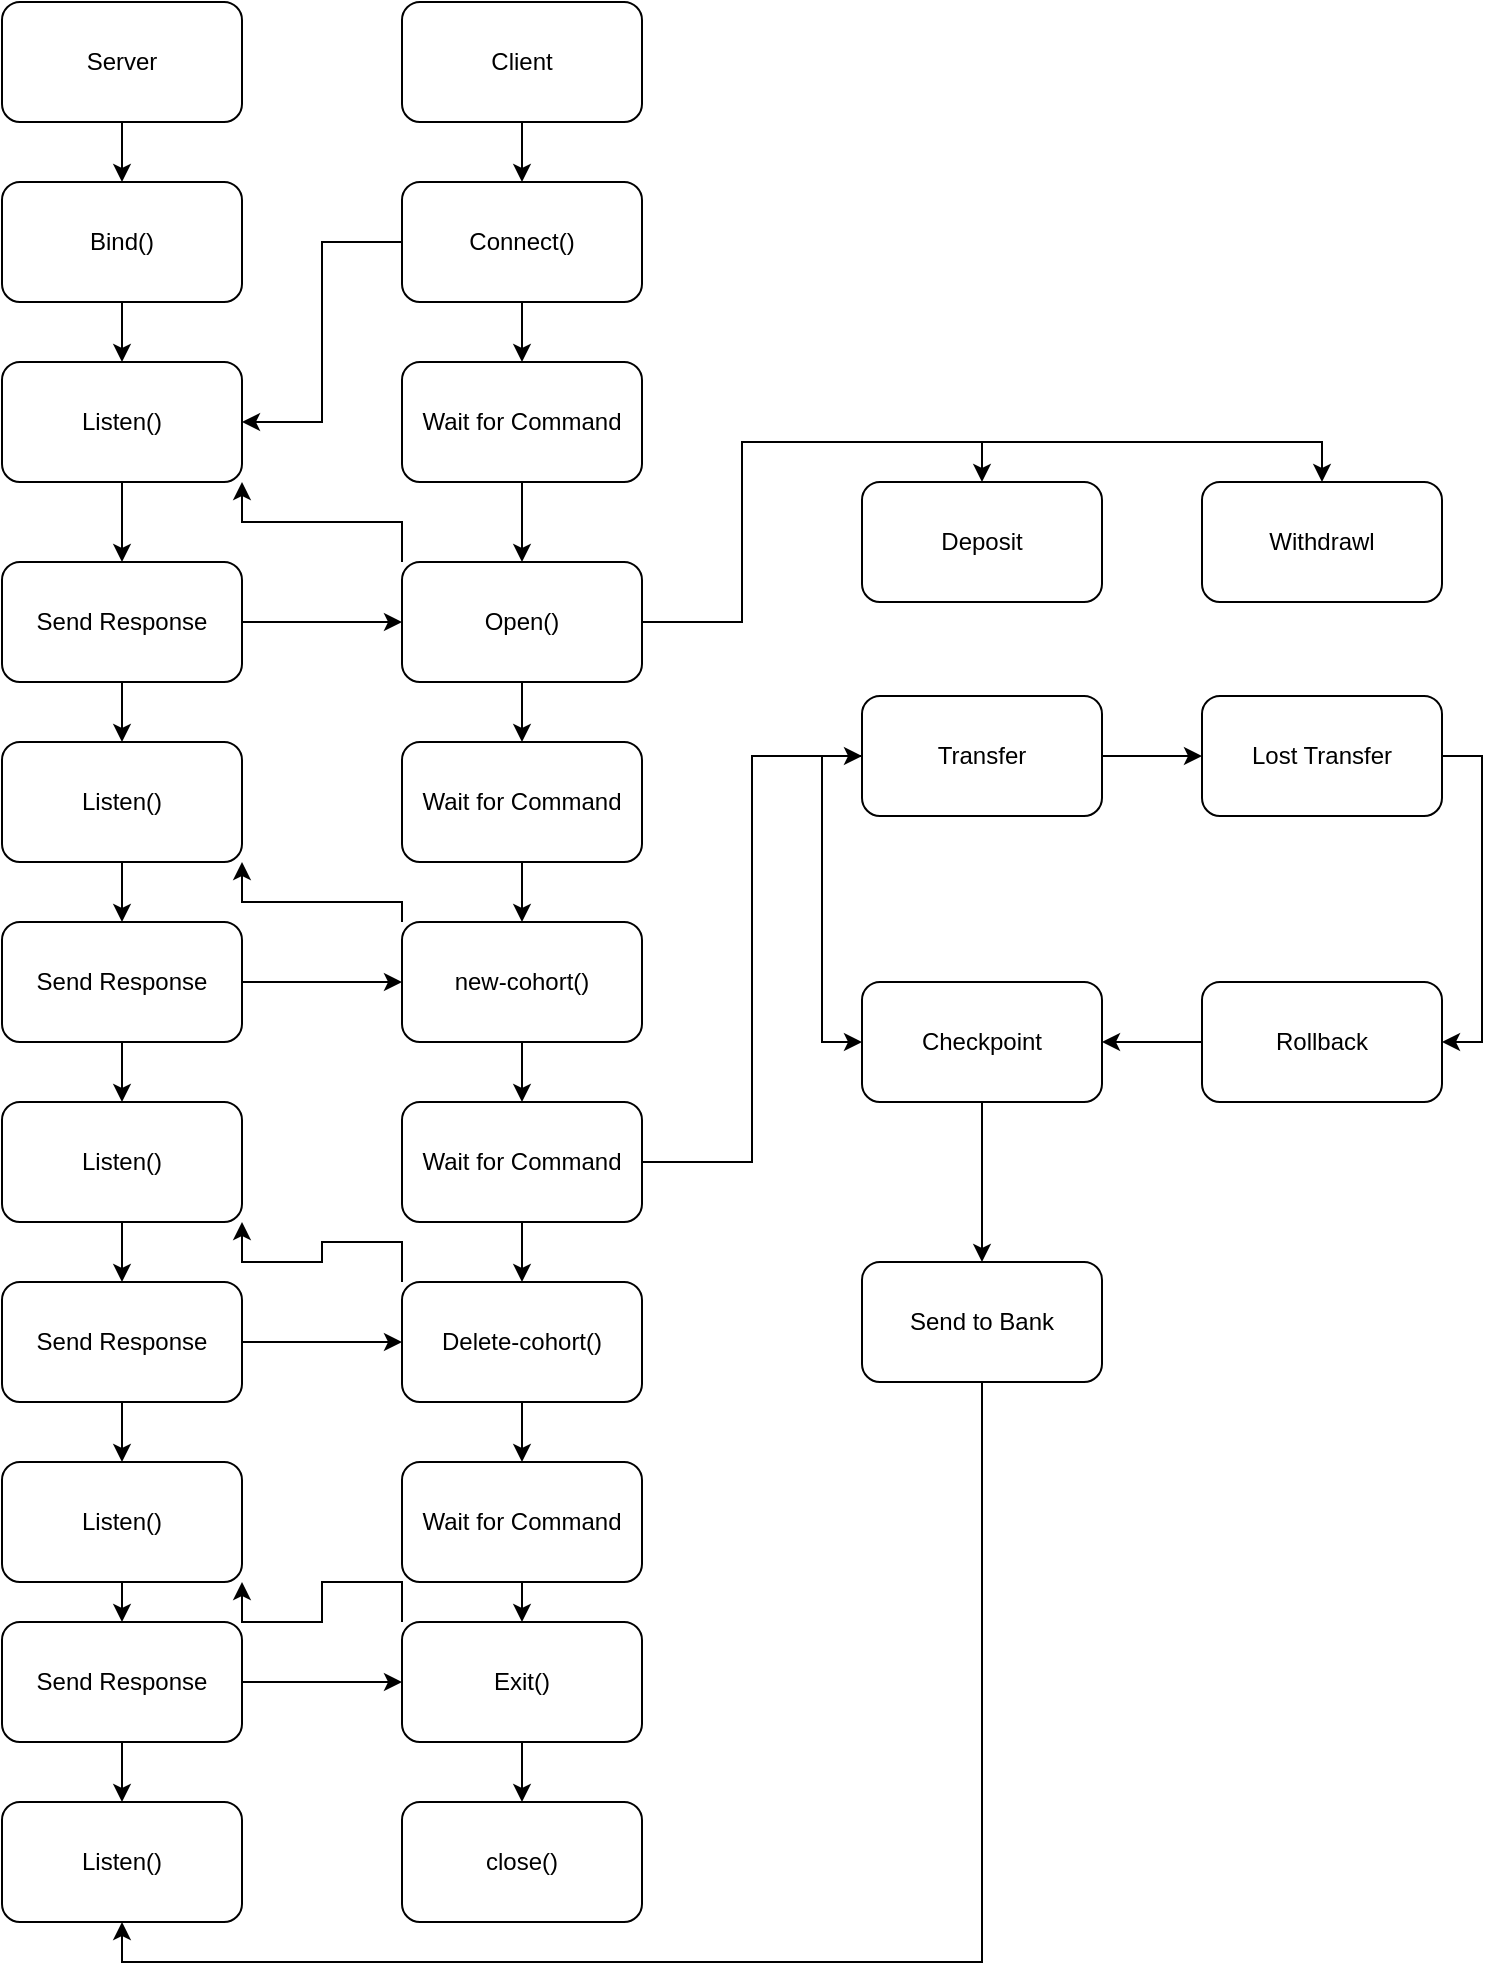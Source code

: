 <mxfile version="20.8.22" type="device"><diagram name="Page-1" id="moDfmNdoHxs64oAX-zH3"><mxGraphModel dx="904" dy="1605" grid="1" gridSize="10" guides="1" tooltips="1" connect="1" arrows="1" fold="1" page="1" pageScale="1" pageWidth="850" pageHeight="1100" math="0" shadow="0"><root><mxCell id="0"/><mxCell id="1" parent="0"/><mxCell id="FAvvIN2ZYo-ruSeNGM7j-5" style="edgeStyle=orthogonalEdgeStyle;rounded=0;orthogonalLoop=1;jettySize=auto;html=1;exitX=0.5;exitY=1;exitDx=0;exitDy=0;entryX=0.5;entryY=0;entryDx=0;entryDy=0;" parent="1" source="FAvvIN2ZYo-ruSeNGM7j-1" target="FAvvIN2ZYo-ruSeNGM7j-3" edge="1"><mxGeometry relative="1" as="geometry"/></mxCell><mxCell id="FAvvIN2ZYo-ruSeNGM7j-1" value="Server" style="rounded=1;whiteSpace=wrap;html=1;" parent="1" vertex="1"><mxGeometry x="40" y="60" width="120" height="60" as="geometry"/></mxCell><mxCell id="FAvvIN2ZYo-ruSeNGM7j-9" style="edgeStyle=orthogonalEdgeStyle;rounded=0;orthogonalLoop=1;jettySize=auto;html=1;exitX=0.5;exitY=1;exitDx=0;exitDy=0;entryX=0.5;entryY=0;entryDx=0;entryDy=0;" parent="1" source="FAvvIN2ZYo-ruSeNGM7j-2" target="FAvvIN2ZYo-ruSeNGM7j-7" edge="1"><mxGeometry relative="1" as="geometry"/></mxCell><mxCell id="FAvvIN2ZYo-ruSeNGM7j-2" value="Client" style="rounded=1;whiteSpace=wrap;html=1;" parent="1" vertex="1"><mxGeometry x="240" y="60" width="120" height="60" as="geometry"/></mxCell><mxCell id="FAvvIN2ZYo-ruSeNGM7j-6" style="edgeStyle=orthogonalEdgeStyle;rounded=0;orthogonalLoop=1;jettySize=auto;html=1;exitX=0.5;exitY=1;exitDx=0;exitDy=0;entryX=0.5;entryY=0;entryDx=0;entryDy=0;" parent="1" source="FAvvIN2ZYo-ruSeNGM7j-3" target="FAvvIN2ZYo-ruSeNGM7j-4" edge="1"><mxGeometry relative="1" as="geometry"/></mxCell><mxCell id="FAvvIN2ZYo-ruSeNGM7j-3" value="Bind()" style="rounded=1;whiteSpace=wrap;html=1;" parent="1" vertex="1"><mxGeometry x="40" y="150" width="120" height="60" as="geometry"/></mxCell><mxCell id="FAvvIN2ZYo-ruSeNGM7j-14" style="edgeStyle=orthogonalEdgeStyle;rounded=0;orthogonalLoop=1;jettySize=auto;html=1;exitX=0.5;exitY=1;exitDx=0;exitDy=0;entryX=0.5;entryY=0;entryDx=0;entryDy=0;" parent="1" source="FAvvIN2ZYo-ruSeNGM7j-4" target="FAvvIN2ZYo-ruSeNGM7j-12" edge="1"><mxGeometry relative="1" as="geometry"/></mxCell><mxCell id="FAvvIN2ZYo-ruSeNGM7j-4" value="Listen()" style="rounded=1;whiteSpace=wrap;html=1;" parent="1" vertex="1"><mxGeometry x="40" y="240" width="120" height="60" as="geometry"/></mxCell><mxCell id="FAvvIN2ZYo-ruSeNGM7j-8" style="edgeStyle=orthogonalEdgeStyle;rounded=0;orthogonalLoop=1;jettySize=auto;html=1;exitX=0;exitY=0.5;exitDx=0;exitDy=0;entryX=1;entryY=0.5;entryDx=0;entryDy=0;" parent="1" source="FAvvIN2ZYo-ruSeNGM7j-7" target="FAvvIN2ZYo-ruSeNGM7j-4" edge="1"><mxGeometry relative="1" as="geometry"/></mxCell><mxCell id="FAvvIN2ZYo-ruSeNGM7j-21" style="edgeStyle=orthogonalEdgeStyle;rounded=0;orthogonalLoop=1;jettySize=auto;html=1;exitX=0.5;exitY=1;exitDx=0;exitDy=0;entryX=0.5;entryY=0;entryDx=0;entryDy=0;" parent="1" source="FAvvIN2ZYo-ruSeNGM7j-7" target="FAvvIN2ZYo-ruSeNGM7j-18" edge="1"><mxGeometry relative="1" as="geometry"/></mxCell><mxCell id="FAvvIN2ZYo-ruSeNGM7j-7" value="Connect()" style="rounded=1;whiteSpace=wrap;html=1;" parent="1" vertex="1"><mxGeometry x="240" y="150" width="120" height="60" as="geometry"/></mxCell><mxCell id="FAvvIN2ZYo-ruSeNGM7j-11" style="edgeStyle=orthogonalEdgeStyle;rounded=0;orthogonalLoop=1;jettySize=auto;html=1;exitX=0;exitY=0;exitDx=0;exitDy=0;entryX=1;entryY=1;entryDx=0;entryDy=0;" parent="1" source="FAvvIN2ZYo-ruSeNGM7j-10" target="FAvvIN2ZYo-ruSeNGM7j-4" edge="1"><mxGeometry relative="1" as="geometry"/></mxCell><mxCell id="FAvvIN2ZYo-ruSeNGM7j-23" style="edgeStyle=orthogonalEdgeStyle;rounded=0;orthogonalLoop=1;jettySize=auto;html=1;exitX=0.5;exitY=1;exitDx=0;exitDy=0;entryX=0.5;entryY=0;entryDx=0;entryDy=0;" parent="1" source="FAvvIN2ZYo-ruSeNGM7j-10" target="FAvvIN2ZYo-ruSeNGM7j-22" edge="1"><mxGeometry relative="1" as="geometry"/></mxCell><mxCell id="H3NySGUWWtJNLVggjhQ6-18" style="edgeStyle=orthogonalEdgeStyle;rounded=0;orthogonalLoop=1;jettySize=auto;html=1;exitX=1;exitY=0.5;exitDx=0;exitDy=0;entryX=0.5;entryY=0;entryDx=0;entryDy=0;" edge="1" parent="1" source="FAvvIN2ZYo-ruSeNGM7j-10" target="H3NySGUWWtJNLVggjhQ6-1"><mxGeometry relative="1" as="geometry"><Array as="points"><mxPoint x="410" y="370"/><mxPoint x="410" y="280"/><mxPoint x="530" y="280"/></Array></mxGeometry></mxCell><mxCell id="H3NySGUWWtJNLVggjhQ6-19" style="edgeStyle=orthogonalEdgeStyle;rounded=0;orthogonalLoop=1;jettySize=auto;html=1;exitX=1;exitY=0.5;exitDx=0;exitDy=0;entryX=0.5;entryY=0;entryDx=0;entryDy=0;" edge="1" parent="1" source="FAvvIN2ZYo-ruSeNGM7j-10" target="H3NySGUWWtJNLVggjhQ6-2"><mxGeometry relative="1" as="geometry"><Array as="points"><mxPoint x="410" y="370"/><mxPoint x="410" y="280"/><mxPoint x="700" y="280"/></Array></mxGeometry></mxCell><mxCell id="FAvvIN2ZYo-ruSeNGM7j-10" value="Open()" style="rounded=1;whiteSpace=wrap;html=1;" parent="1" vertex="1"><mxGeometry x="240" y="340" width="120" height="60" as="geometry"/></mxCell><mxCell id="FAvvIN2ZYo-ruSeNGM7j-15" style="edgeStyle=orthogonalEdgeStyle;rounded=0;orthogonalLoop=1;jettySize=auto;html=1;exitX=1;exitY=0.5;exitDx=0;exitDy=0;" parent="1" source="FAvvIN2ZYo-ruSeNGM7j-12" target="FAvvIN2ZYo-ruSeNGM7j-10" edge="1"><mxGeometry relative="1" as="geometry"/></mxCell><mxCell id="FAvvIN2ZYo-ruSeNGM7j-17" style="edgeStyle=orthogonalEdgeStyle;rounded=0;orthogonalLoop=1;jettySize=auto;html=1;exitX=0.5;exitY=1;exitDx=0;exitDy=0;entryX=0.5;entryY=0;entryDx=0;entryDy=0;" parent="1" source="FAvvIN2ZYo-ruSeNGM7j-12" target="FAvvIN2ZYo-ruSeNGM7j-16" edge="1"><mxGeometry relative="1" as="geometry"/></mxCell><mxCell id="FAvvIN2ZYo-ruSeNGM7j-12" value="Send Response" style="rounded=1;whiteSpace=wrap;html=1;" parent="1" vertex="1"><mxGeometry x="40" y="340" width="120" height="60" as="geometry"/></mxCell><mxCell id="FAvvIN2ZYo-ruSeNGM7j-28" style="edgeStyle=orthogonalEdgeStyle;rounded=0;orthogonalLoop=1;jettySize=auto;html=1;exitX=0.5;exitY=1;exitDx=0;exitDy=0;entryX=0.5;entryY=0;entryDx=0;entryDy=0;" parent="1" source="FAvvIN2ZYo-ruSeNGM7j-16" target="FAvvIN2ZYo-ruSeNGM7j-27" edge="1"><mxGeometry relative="1" as="geometry"/></mxCell><mxCell id="FAvvIN2ZYo-ruSeNGM7j-16" value="Listen()" style="rounded=1;whiteSpace=wrap;html=1;" parent="1" vertex="1"><mxGeometry x="40" y="430" width="120" height="60" as="geometry"/></mxCell><mxCell id="FAvvIN2ZYo-ruSeNGM7j-19" style="edgeStyle=orthogonalEdgeStyle;rounded=0;orthogonalLoop=1;jettySize=auto;html=1;exitX=0.5;exitY=1;exitDx=0;exitDy=0;entryX=0.5;entryY=0;entryDx=0;entryDy=0;" parent="1" source="FAvvIN2ZYo-ruSeNGM7j-18" target="FAvvIN2ZYo-ruSeNGM7j-10" edge="1"><mxGeometry relative="1" as="geometry"/></mxCell><mxCell id="FAvvIN2ZYo-ruSeNGM7j-18" value="Wait for Command" style="rounded=1;whiteSpace=wrap;html=1;" parent="1" vertex="1"><mxGeometry x="240" y="240" width="120" height="60" as="geometry"/></mxCell><mxCell id="FAvvIN2ZYo-ruSeNGM7j-30" style="edgeStyle=orthogonalEdgeStyle;rounded=0;orthogonalLoop=1;jettySize=auto;html=1;exitX=0.5;exitY=1;exitDx=0;exitDy=0;entryX=0.5;entryY=0;entryDx=0;entryDy=0;" parent="1" source="FAvvIN2ZYo-ruSeNGM7j-22" target="FAvvIN2ZYo-ruSeNGM7j-24" edge="1"><mxGeometry relative="1" as="geometry"/></mxCell><mxCell id="FAvvIN2ZYo-ruSeNGM7j-22" value="Wait for Command" style="rounded=1;whiteSpace=wrap;html=1;" parent="1" vertex="1"><mxGeometry x="240" y="430" width="120" height="60" as="geometry"/></mxCell><mxCell id="FAvvIN2ZYo-ruSeNGM7j-25" style="edgeStyle=orthogonalEdgeStyle;rounded=0;orthogonalLoop=1;jettySize=auto;html=1;exitX=0;exitY=0;exitDx=0;exitDy=0;entryX=1;entryY=1;entryDx=0;entryDy=0;" parent="1" source="FAvvIN2ZYo-ruSeNGM7j-24" target="FAvvIN2ZYo-ruSeNGM7j-16" edge="1"><mxGeometry relative="1" as="geometry"><Array as="points"><mxPoint x="240" y="510"/><mxPoint x="160" y="510"/></Array></mxGeometry></mxCell><mxCell id="FAvvIN2ZYo-ruSeNGM7j-32" style="edgeStyle=orthogonalEdgeStyle;rounded=0;orthogonalLoop=1;jettySize=auto;html=1;exitX=0.5;exitY=1;exitDx=0;exitDy=0;entryX=0.5;entryY=0;entryDx=0;entryDy=0;" parent="1" source="FAvvIN2ZYo-ruSeNGM7j-24" target="FAvvIN2ZYo-ruSeNGM7j-31" edge="1"><mxGeometry relative="1" as="geometry"/></mxCell><mxCell id="H3NySGUWWtJNLVggjhQ6-9" style="edgeStyle=orthogonalEdgeStyle;rounded=0;orthogonalLoop=1;jettySize=auto;html=1;exitX=1;exitY=0.5;exitDx=0;exitDy=0;entryX=0;entryY=0.5;entryDx=0;entryDy=0;" edge="1" parent="1" source="FAvvIN2ZYo-ruSeNGM7j-31" target="H3NySGUWWtJNLVggjhQ6-3"><mxGeometry relative="1" as="geometry"/></mxCell><mxCell id="FAvvIN2ZYo-ruSeNGM7j-24" value="new-cohort()" style="rounded=1;whiteSpace=wrap;html=1;" parent="1" vertex="1"><mxGeometry x="240" y="520" width="120" height="60" as="geometry"/></mxCell><mxCell id="FAvvIN2ZYo-ruSeNGM7j-29" style="edgeStyle=orthogonalEdgeStyle;rounded=0;orthogonalLoop=1;jettySize=auto;html=1;exitX=1;exitY=0.5;exitDx=0;exitDy=0;" parent="1" source="FAvvIN2ZYo-ruSeNGM7j-27" target="FAvvIN2ZYo-ruSeNGM7j-24" edge="1"><mxGeometry relative="1" as="geometry"/></mxCell><mxCell id="FAvvIN2ZYo-ruSeNGM7j-34" style="edgeStyle=orthogonalEdgeStyle;rounded=0;orthogonalLoop=1;jettySize=auto;html=1;exitX=0.5;exitY=1;exitDx=0;exitDy=0;entryX=0.5;entryY=0;entryDx=0;entryDy=0;" parent="1" source="FAvvIN2ZYo-ruSeNGM7j-27" target="FAvvIN2ZYo-ruSeNGM7j-33" edge="1"><mxGeometry relative="1" as="geometry"/></mxCell><mxCell id="FAvvIN2ZYo-ruSeNGM7j-27" value="Send Response" style="rounded=1;whiteSpace=wrap;html=1;" parent="1" vertex="1"><mxGeometry x="40" y="520" width="120" height="60" as="geometry"/></mxCell><mxCell id="FAvvIN2ZYo-ruSeNGM7j-40" style="edgeStyle=orthogonalEdgeStyle;rounded=0;orthogonalLoop=1;jettySize=auto;html=1;exitX=0.5;exitY=1;exitDx=0;exitDy=0;entryX=0.5;entryY=0;entryDx=0;entryDy=0;" parent="1" source="FAvvIN2ZYo-ruSeNGM7j-31" target="FAvvIN2ZYo-ruSeNGM7j-35" edge="1"><mxGeometry relative="1" as="geometry"/></mxCell><mxCell id="FAvvIN2ZYo-ruSeNGM7j-31" value="Wait for Command" style="rounded=1;whiteSpace=wrap;html=1;" parent="1" vertex="1"><mxGeometry x="240" y="610" width="120" height="60" as="geometry"/></mxCell><mxCell id="FAvvIN2ZYo-ruSeNGM7j-38" style="edgeStyle=orthogonalEdgeStyle;rounded=0;orthogonalLoop=1;jettySize=auto;html=1;exitX=0.5;exitY=1;exitDx=0;exitDy=0;entryX=0.5;entryY=0;entryDx=0;entryDy=0;" parent="1" source="FAvvIN2ZYo-ruSeNGM7j-33" target="FAvvIN2ZYo-ruSeNGM7j-37" edge="1"><mxGeometry relative="1" as="geometry"/></mxCell><mxCell id="FAvvIN2ZYo-ruSeNGM7j-33" value="Listen()" style="rounded=1;whiteSpace=wrap;html=1;" parent="1" vertex="1"><mxGeometry x="40" y="610" width="120" height="60" as="geometry"/></mxCell><mxCell id="FAvvIN2ZYo-ruSeNGM7j-36" style="edgeStyle=orthogonalEdgeStyle;rounded=0;orthogonalLoop=1;jettySize=auto;html=1;exitX=0;exitY=0;exitDx=0;exitDy=0;entryX=1;entryY=1;entryDx=0;entryDy=0;" parent="1" source="FAvvIN2ZYo-ruSeNGM7j-35" target="FAvvIN2ZYo-ruSeNGM7j-33" edge="1"><mxGeometry relative="1" as="geometry"/></mxCell><mxCell id="FAvvIN2ZYo-ruSeNGM7j-42" style="edgeStyle=orthogonalEdgeStyle;rounded=0;orthogonalLoop=1;jettySize=auto;html=1;exitX=0.5;exitY=1;exitDx=0;exitDy=0;entryX=0.5;entryY=0;entryDx=0;entryDy=0;" parent="1" source="FAvvIN2ZYo-ruSeNGM7j-35" target="FAvvIN2ZYo-ruSeNGM7j-41" edge="1"><mxGeometry relative="1" as="geometry"/></mxCell><mxCell id="FAvvIN2ZYo-ruSeNGM7j-35" value="Delete-cohort()" style="rounded=1;whiteSpace=wrap;html=1;" parent="1" vertex="1"><mxGeometry x="240" y="700" width="120" height="60" as="geometry"/></mxCell><mxCell id="FAvvIN2ZYo-ruSeNGM7j-39" style="edgeStyle=orthogonalEdgeStyle;rounded=0;orthogonalLoop=1;jettySize=auto;html=1;exitX=1;exitY=0.5;exitDx=0;exitDy=0;" parent="1" source="FAvvIN2ZYo-ruSeNGM7j-37" target="FAvvIN2ZYo-ruSeNGM7j-35" edge="1"><mxGeometry relative="1" as="geometry"/></mxCell><mxCell id="FAvvIN2ZYo-ruSeNGM7j-44" style="edgeStyle=orthogonalEdgeStyle;rounded=0;orthogonalLoop=1;jettySize=auto;html=1;exitX=0.5;exitY=1;exitDx=0;exitDy=0;entryX=0.5;entryY=0;entryDx=0;entryDy=0;" parent="1" source="FAvvIN2ZYo-ruSeNGM7j-37" target="FAvvIN2ZYo-ruSeNGM7j-43" edge="1"><mxGeometry relative="1" as="geometry"/></mxCell><mxCell id="FAvvIN2ZYo-ruSeNGM7j-37" value="Send Response" style="rounded=1;whiteSpace=wrap;html=1;" parent="1" vertex="1"><mxGeometry x="40" y="700" width="120" height="60" as="geometry"/></mxCell><mxCell id="FAvvIN2ZYo-ruSeNGM7j-47" style="edgeStyle=orthogonalEdgeStyle;rounded=0;orthogonalLoop=1;jettySize=auto;html=1;exitX=0.5;exitY=1;exitDx=0;exitDy=0;entryX=0.5;entryY=0;entryDx=0;entryDy=0;" parent="1" source="FAvvIN2ZYo-ruSeNGM7j-41" target="FAvvIN2ZYo-ruSeNGM7j-45" edge="1"><mxGeometry relative="1" as="geometry"/></mxCell><mxCell id="FAvvIN2ZYo-ruSeNGM7j-41" value="Wait for Command" style="rounded=1;whiteSpace=wrap;html=1;" parent="1" vertex="1"><mxGeometry x="240" y="790" width="120" height="60" as="geometry"/></mxCell><mxCell id="FAvvIN2ZYo-ruSeNGM7j-50" style="edgeStyle=orthogonalEdgeStyle;rounded=0;orthogonalLoop=1;jettySize=auto;html=1;exitX=0.5;exitY=1;exitDx=0;exitDy=0;entryX=0.5;entryY=0;entryDx=0;entryDy=0;" parent="1" source="FAvvIN2ZYo-ruSeNGM7j-43" target="FAvvIN2ZYo-ruSeNGM7j-48" edge="1"><mxGeometry relative="1" as="geometry"/></mxCell><mxCell id="FAvvIN2ZYo-ruSeNGM7j-43" value="Listen()" style="rounded=1;whiteSpace=wrap;html=1;" parent="1" vertex="1"><mxGeometry x="40" y="790" width="120" height="60" as="geometry"/></mxCell><mxCell id="FAvvIN2ZYo-ruSeNGM7j-46" style="edgeStyle=orthogonalEdgeStyle;rounded=0;orthogonalLoop=1;jettySize=auto;html=1;exitX=0;exitY=0;exitDx=0;exitDy=0;entryX=1;entryY=1;entryDx=0;entryDy=0;" parent="1" source="FAvvIN2ZYo-ruSeNGM7j-45" target="FAvvIN2ZYo-ruSeNGM7j-43" edge="1"><mxGeometry relative="1" as="geometry"/></mxCell><mxCell id="FAvvIN2ZYo-ruSeNGM7j-54" style="edgeStyle=orthogonalEdgeStyle;rounded=0;orthogonalLoop=1;jettySize=auto;html=1;exitX=0.5;exitY=1;exitDx=0;exitDy=0;entryX=0.5;entryY=0;entryDx=0;entryDy=0;" parent="1" source="FAvvIN2ZYo-ruSeNGM7j-45" target="FAvvIN2ZYo-ruSeNGM7j-53" edge="1"><mxGeometry relative="1" as="geometry"/></mxCell><mxCell id="FAvvIN2ZYo-ruSeNGM7j-45" value="Exit()" style="rounded=1;whiteSpace=wrap;html=1;" parent="1" vertex="1"><mxGeometry x="240" y="870" width="120" height="60" as="geometry"/></mxCell><mxCell id="FAvvIN2ZYo-ruSeNGM7j-49" style="edgeStyle=orthogonalEdgeStyle;rounded=0;orthogonalLoop=1;jettySize=auto;html=1;exitX=1;exitY=0.5;exitDx=0;exitDy=0;entryX=0;entryY=0.5;entryDx=0;entryDy=0;" parent="1" source="FAvvIN2ZYo-ruSeNGM7j-48" target="FAvvIN2ZYo-ruSeNGM7j-45" edge="1"><mxGeometry relative="1" as="geometry"/></mxCell><mxCell id="FAvvIN2ZYo-ruSeNGM7j-52" style="edgeStyle=orthogonalEdgeStyle;rounded=0;orthogonalLoop=1;jettySize=auto;html=1;exitX=0.5;exitY=1;exitDx=0;exitDy=0;entryX=0.5;entryY=0;entryDx=0;entryDy=0;" parent="1" source="FAvvIN2ZYo-ruSeNGM7j-48" target="FAvvIN2ZYo-ruSeNGM7j-51" edge="1"><mxGeometry relative="1" as="geometry"/></mxCell><mxCell id="FAvvIN2ZYo-ruSeNGM7j-48" value="Send Response" style="rounded=1;whiteSpace=wrap;html=1;" parent="1" vertex="1"><mxGeometry x="40" y="870" width="120" height="60" as="geometry"/></mxCell><mxCell id="FAvvIN2ZYo-ruSeNGM7j-51" value="Listen()" style="rounded=1;whiteSpace=wrap;html=1;" parent="1" vertex="1"><mxGeometry x="40" y="960" width="120" height="60" as="geometry"/></mxCell><mxCell id="FAvvIN2ZYo-ruSeNGM7j-53" value="close()" style="rounded=1;whiteSpace=wrap;html=1;" parent="1" vertex="1"><mxGeometry x="240" y="960" width="120" height="60" as="geometry"/></mxCell><mxCell id="H3NySGUWWtJNLVggjhQ6-1" value="Deposit" style="rounded=1;whiteSpace=wrap;html=1;" vertex="1" parent="1"><mxGeometry x="470" y="300" width="120" height="60" as="geometry"/></mxCell><mxCell id="H3NySGUWWtJNLVggjhQ6-2" value="Withdrawl" style="rounded=1;whiteSpace=wrap;html=1;" vertex="1" parent="1"><mxGeometry x="640" y="300" width="120" height="60" as="geometry"/></mxCell><mxCell id="H3NySGUWWtJNLVggjhQ6-10" style="edgeStyle=orthogonalEdgeStyle;rounded=0;orthogonalLoop=1;jettySize=auto;html=1;exitX=0;exitY=0.5;exitDx=0;exitDy=0;entryX=0;entryY=0.5;entryDx=0;entryDy=0;" edge="1" parent="1" source="H3NySGUWWtJNLVggjhQ6-3" target="H3NySGUWWtJNLVggjhQ6-5"><mxGeometry relative="1" as="geometry"/></mxCell><mxCell id="H3NySGUWWtJNLVggjhQ6-13" style="edgeStyle=orthogonalEdgeStyle;rounded=0;orthogonalLoop=1;jettySize=auto;html=1;exitX=1;exitY=0.5;exitDx=0;exitDy=0;entryX=0;entryY=0.5;entryDx=0;entryDy=0;" edge="1" parent="1" source="H3NySGUWWtJNLVggjhQ6-3" target="H3NySGUWWtJNLVggjhQ6-4"><mxGeometry relative="1" as="geometry"/></mxCell><mxCell id="H3NySGUWWtJNLVggjhQ6-3" value="Transfer" style="rounded=1;whiteSpace=wrap;html=1;" vertex="1" parent="1"><mxGeometry x="470" y="407" width="120" height="60" as="geometry"/></mxCell><mxCell id="H3NySGUWWtJNLVggjhQ6-12" style="edgeStyle=orthogonalEdgeStyle;rounded=0;orthogonalLoop=1;jettySize=auto;html=1;exitX=1;exitY=0.5;exitDx=0;exitDy=0;entryX=1;entryY=0.5;entryDx=0;entryDy=0;" edge="1" parent="1" source="H3NySGUWWtJNLVggjhQ6-4" target="H3NySGUWWtJNLVggjhQ6-6"><mxGeometry relative="1" as="geometry"/></mxCell><mxCell id="H3NySGUWWtJNLVggjhQ6-4" value="Lost Transfer" style="rounded=1;whiteSpace=wrap;html=1;" vertex="1" parent="1"><mxGeometry x="640" y="407" width="120" height="60" as="geometry"/></mxCell><mxCell id="H3NySGUWWtJNLVggjhQ6-16" style="edgeStyle=orthogonalEdgeStyle;rounded=0;orthogonalLoop=1;jettySize=auto;html=1;exitX=0.5;exitY=1;exitDx=0;exitDy=0;entryX=0.5;entryY=0;entryDx=0;entryDy=0;" edge="1" parent="1" source="H3NySGUWWtJNLVggjhQ6-5" target="H3NySGUWWtJNLVggjhQ6-14"><mxGeometry relative="1" as="geometry"/></mxCell><mxCell id="H3NySGUWWtJNLVggjhQ6-5" value="Checkpoint" style="rounded=1;whiteSpace=wrap;html=1;" vertex="1" parent="1"><mxGeometry x="470" y="550" width="120" height="60" as="geometry"/></mxCell><mxCell id="H3NySGUWWtJNLVggjhQ6-15" style="edgeStyle=orthogonalEdgeStyle;rounded=0;orthogonalLoop=1;jettySize=auto;html=1;exitX=0;exitY=0.5;exitDx=0;exitDy=0;entryX=1;entryY=0.5;entryDx=0;entryDy=0;" edge="1" parent="1" source="H3NySGUWWtJNLVggjhQ6-6" target="H3NySGUWWtJNLVggjhQ6-5"><mxGeometry relative="1" as="geometry"/></mxCell><mxCell id="H3NySGUWWtJNLVggjhQ6-6" value="Rollback" style="rounded=1;whiteSpace=wrap;html=1;" vertex="1" parent="1"><mxGeometry x="640" y="550" width="120" height="60" as="geometry"/></mxCell><mxCell id="H3NySGUWWtJNLVggjhQ6-17" style="edgeStyle=orthogonalEdgeStyle;rounded=0;orthogonalLoop=1;jettySize=auto;html=1;exitX=0.5;exitY=1;exitDx=0;exitDy=0;entryX=0.5;entryY=1;entryDx=0;entryDy=0;" edge="1" parent="1" source="H3NySGUWWtJNLVggjhQ6-14" target="FAvvIN2ZYo-ruSeNGM7j-51"><mxGeometry relative="1" as="geometry"/></mxCell><mxCell id="H3NySGUWWtJNLVggjhQ6-14" value="Send to Bank" style="rounded=1;whiteSpace=wrap;html=1;" vertex="1" parent="1"><mxGeometry x="470" y="690" width="120" height="60" as="geometry"/></mxCell></root></mxGraphModel></diagram></mxfile>